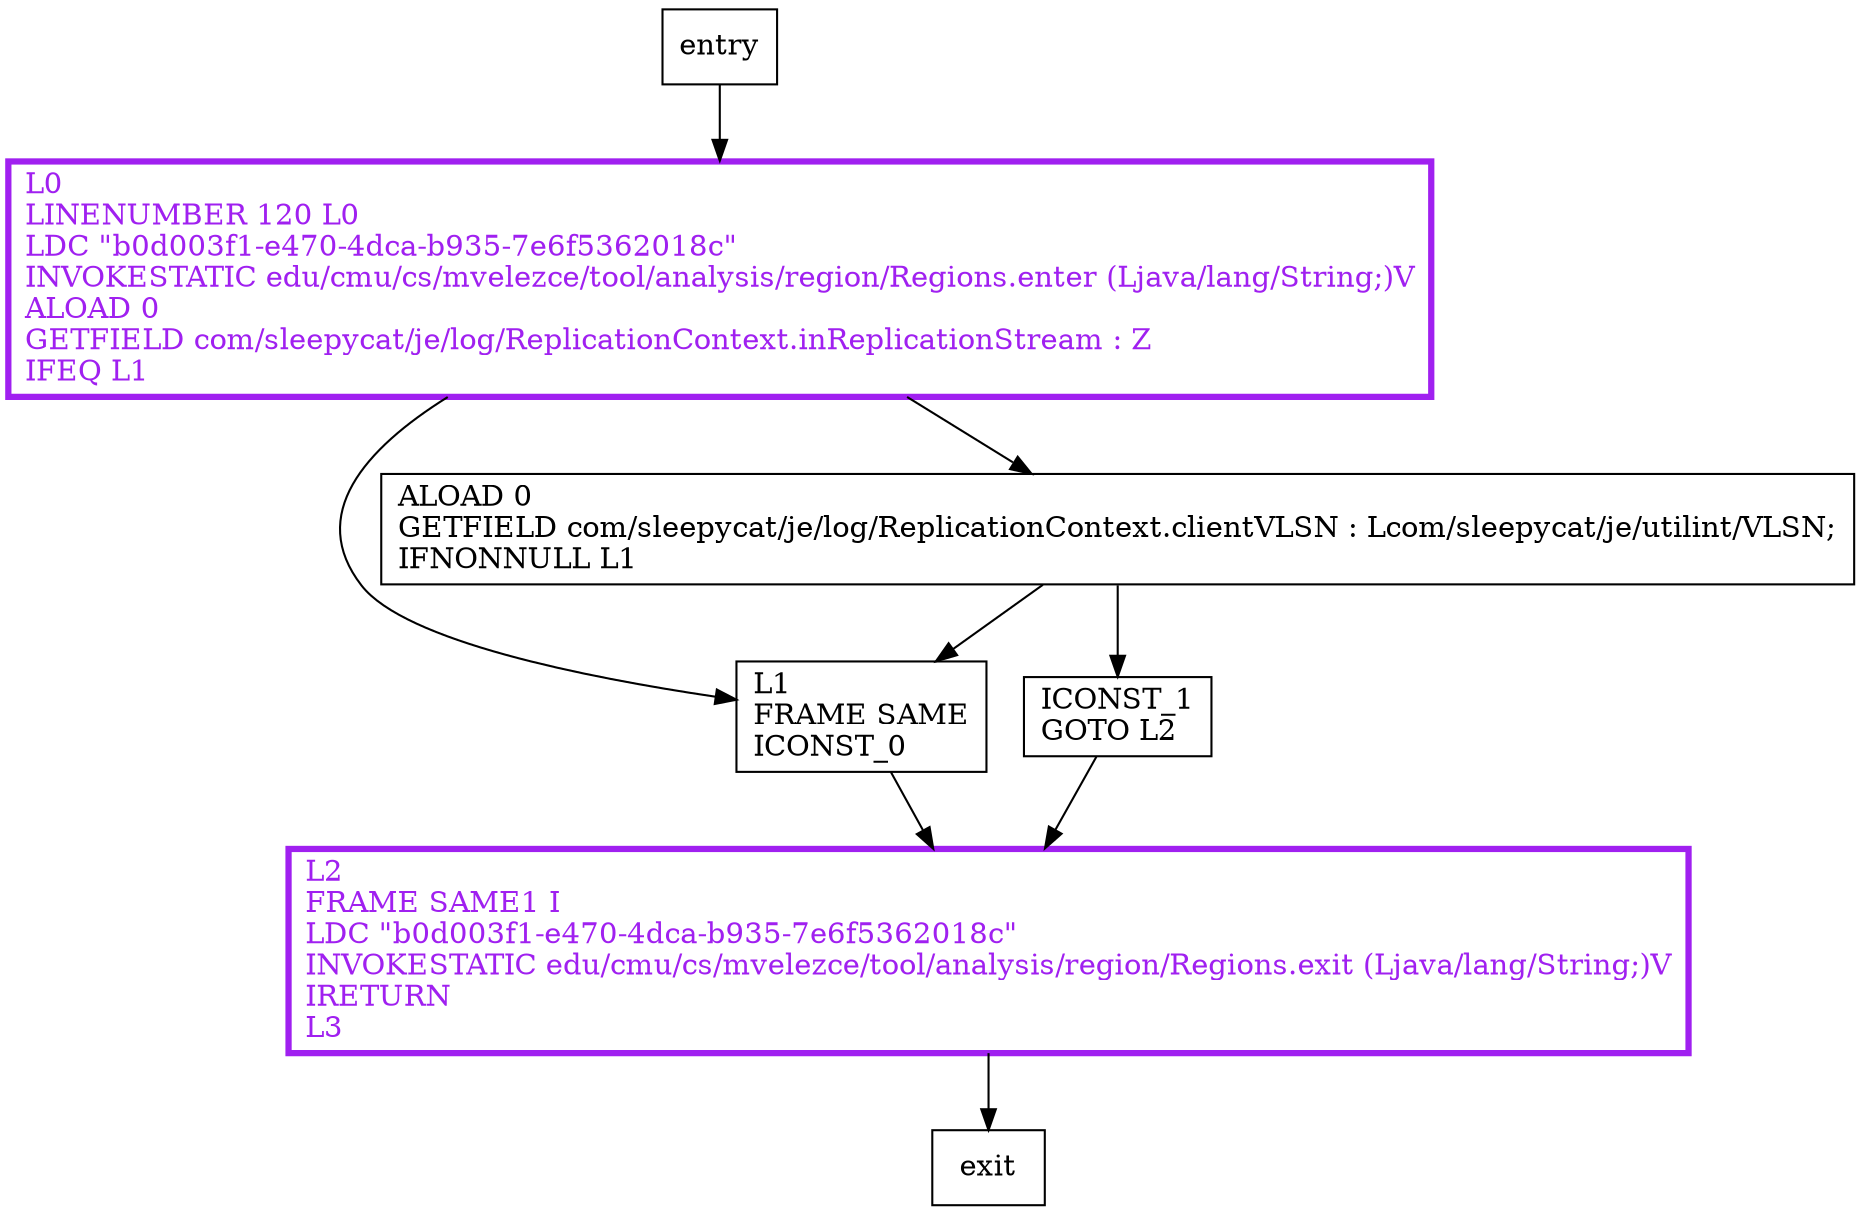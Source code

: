 digraph mustGenerateVLSN {
node [shape=record];
1283012354 [label="ALOAD 0\lGETFIELD com/sleepycat/je/log/ReplicationContext.clientVLSN : Lcom/sleepycat/je/utilint/VLSN;\lIFNONNULL L1\l"];
1002380906 [label="L1\lFRAME SAME\lICONST_0\l"];
588630430 [label="L2\lFRAME SAME1 I\lLDC \"b0d003f1-e470-4dca-b935-7e6f5362018c\"\lINVOKESTATIC edu/cmu/cs/mvelezce/tool/analysis/region/Regions.exit (Ljava/lang/String;)V\lIRETURN\lL3\l"];
1611090464 [label="L0\lLINENUMBER 120 L0\lLDC \"b0d003f1-e470-4dca-b935-7e6f5362018c\"\lINVOKESTATIC edu/cmu/cs/mvelezce/tool/analysis/region/Regions.enter (Ljava/lang/String;)V\lALOAD 0\lGETFIELD com/sleepycat/je/log/ReplicationContext.inReplicationStream : Z\lIFEQ L1\l"];
2040126151 [label="ICONST_1\lGOTO L2\l"];
entry;
exit;
entry -> 1611090464;
1283012354 -> 1002380906;
1283012354 -> 2040126151;
1002380906 -> 588630430;
588630430 -> exit;
1611090464 -> 1283012354;
1611090464 -> 1002380906;
2040126151 -> 588630430;
588630430[fontcolor="purple", penwidth=3, color="purple"];
1611090464[fontcolor="purple", penwidth=3, color="purple"];
}
